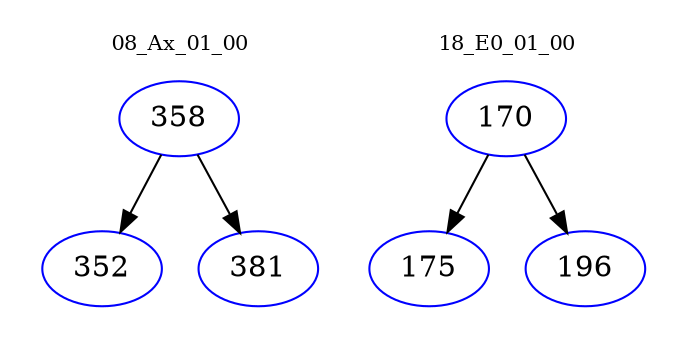 digraph{
subgraph cluster_0 {
color = white
label = "08_Ax_01_00";
fontsize=10;
T0_358 [label="358", color="blue"]
T0_358 -> T0_352 [color="black"]
T0_352 [label="352", color="blue"]
T0_358 -> T0_381 [color="black"]
T0_381 [label="381", color="blue"]
}
subgraph cluster_1 {
color = white
label = "18_E0_01_00";
fontsize=10;
T1_170 [label="170", color="blue"]
T1_170 -> T1_175 [color="black"]
T1_175 [label="175", color="blue"]
T1_170 -> T1_196 [color="black"]
T1_196 [label="196", color="blue"]
}
}
